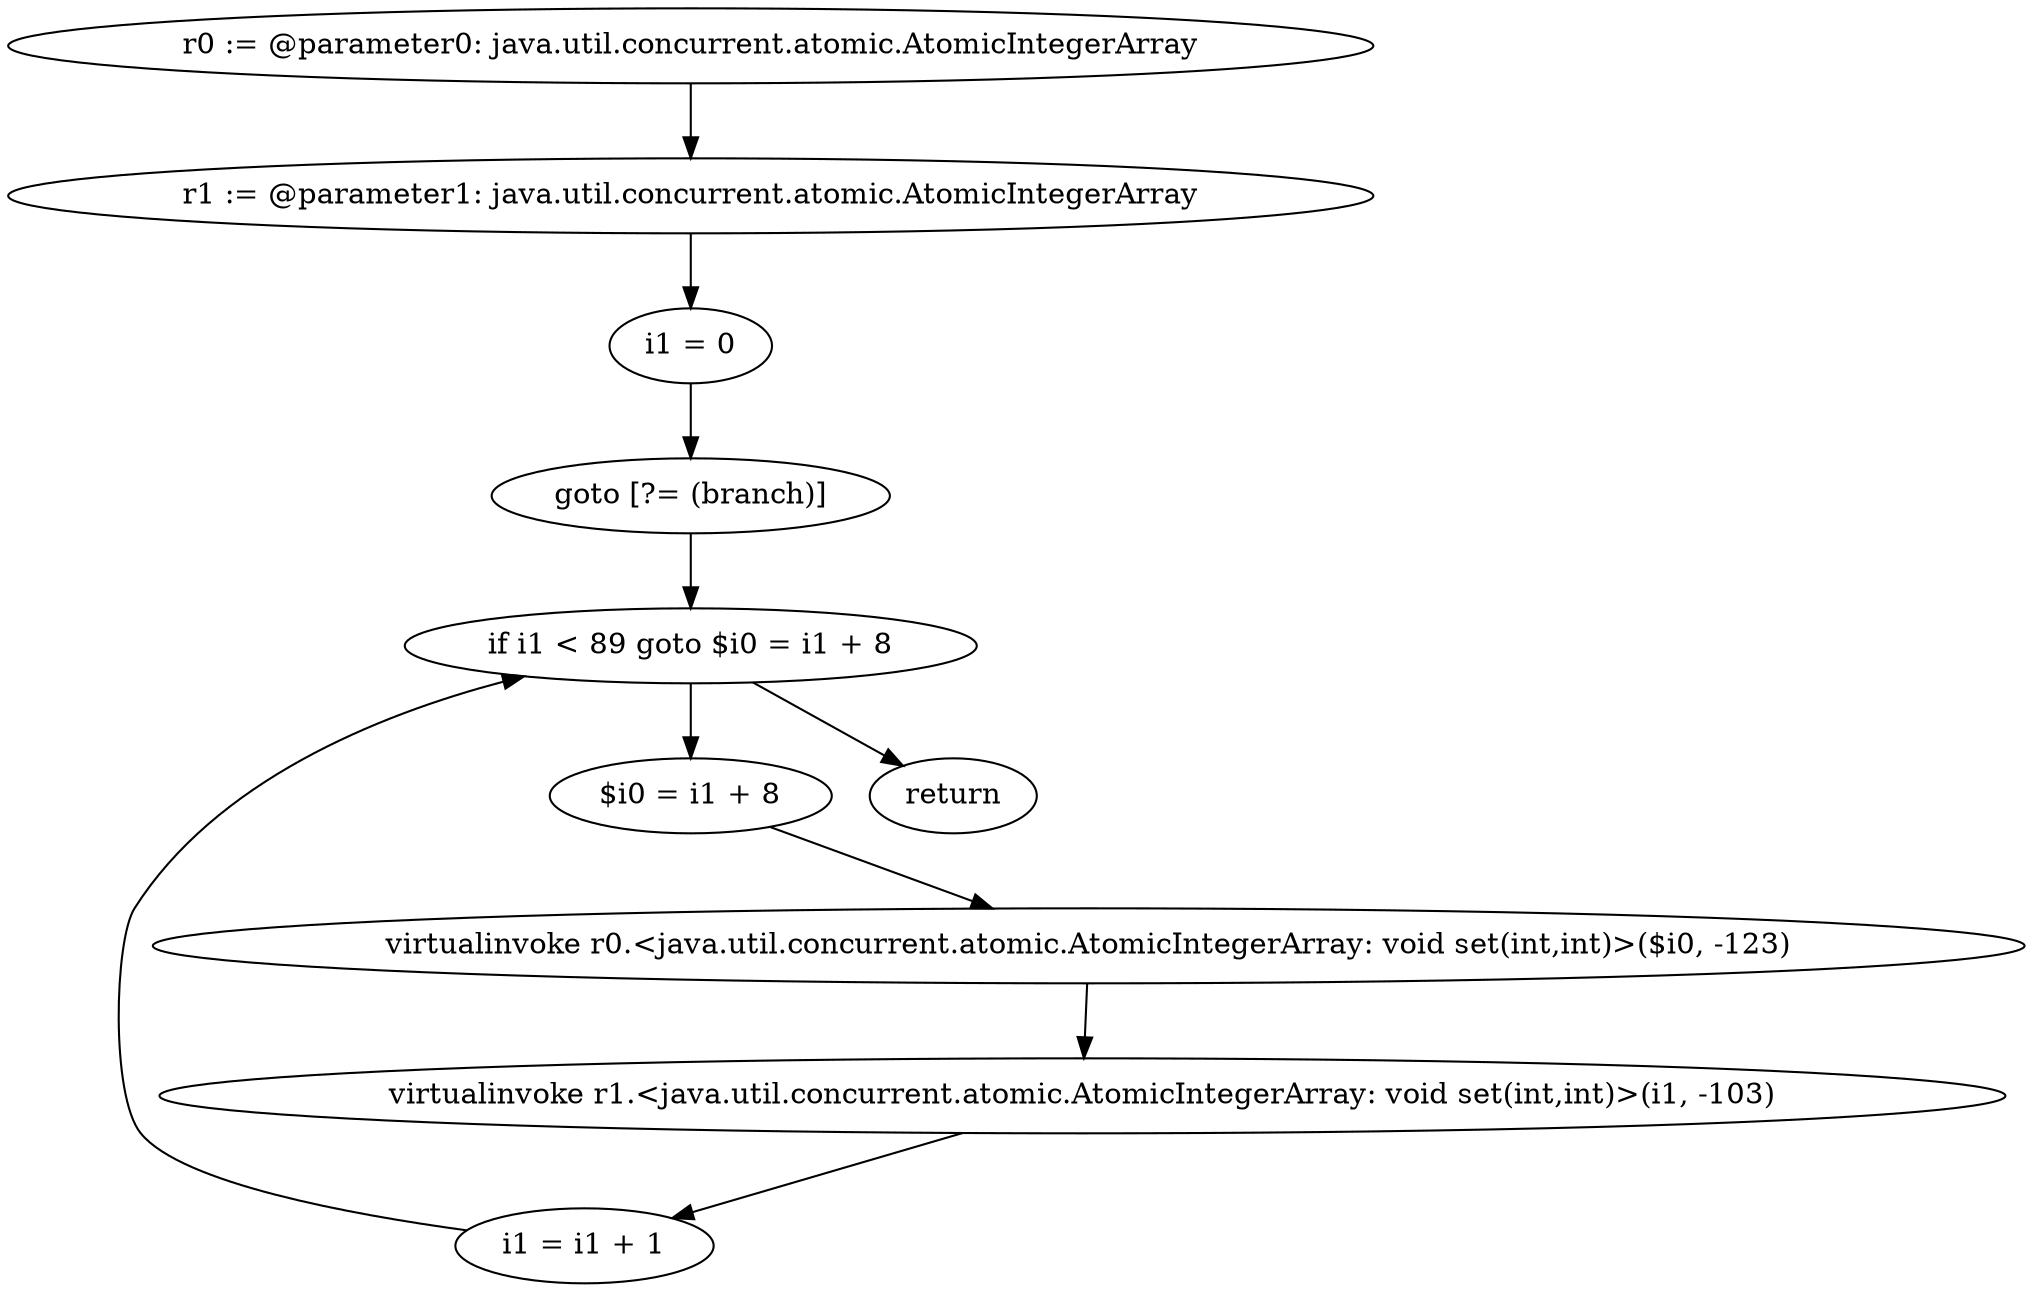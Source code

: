 digraph "unitGraph" {
    "r0 := @parameter0: java.util.concurrent.atomic.AtomicIntegerArray"
    "r1 := @parameter1: java.util.concurrent.atomic.AtomicIntegerArray"
    "i1 = 0"
    "goto [?= (branch)]"
    "$i0 = i1 + 8"
    "virtualinvoke r0.<java.util.concurrent.atomic.AtomicIntegerArray: void set(int,int)>($i0, -123)"
    "virtualinvoke r1.<java.util.concurrent.atomic.AtomicIntegerArray: void set(int,int)>(i1, -103)"
    "i1 = i1 + 1"
    "if i1 < 89 goto $i0 = i1 + 8"
    "return"
    "r0 := @parameter0: java.util.concurrent.atomic.AtomicIntegerArray"->"r1 := @parameter1: java.util.concurrent.atomic.AtomicIntegerArray";
    "r1 := @parameter1: java.util.concurrent.atomic.AtomicIntegerArray"->"i1 = 0";
    "i1 = 0"->"goto [?= (branch)]";
    "goto [?= (branch)]"->"if i1 < 89 goto $i0 = i1 + 8";
    "$i0 = i1 + 8"->"virtualinvoke r0.<java.util.concurrent.atomic.AtomicIntegerArray: void set(int,int)>($i0, -123)";
    "virtualinvoke r0.<java.util.concurrent.atomic.AtomicIntegerArray: void set(int,int)>($i0, -123)"->"virtualinvoke r1.<java.util.concurrent.atomic.AtomicIntegerArray: void set(int,int)>(i1, -103)";
    "virtualinvoke r1.<java.util.concurrent.atomic.AtomicIntegerArray: void set(int,int)>(i1, -103)"->"i1 = i1 + 1";
    "i1 = i1 + 1"->"if i1 < 89 goto $i0 = i1 + 8";
    "if i1 < 89 goto $i0 = i1 + 8"->"return";
    "if i1 < 89 goto $i0 = i1 + 8"->"$i0 = i1 + 8";
}
